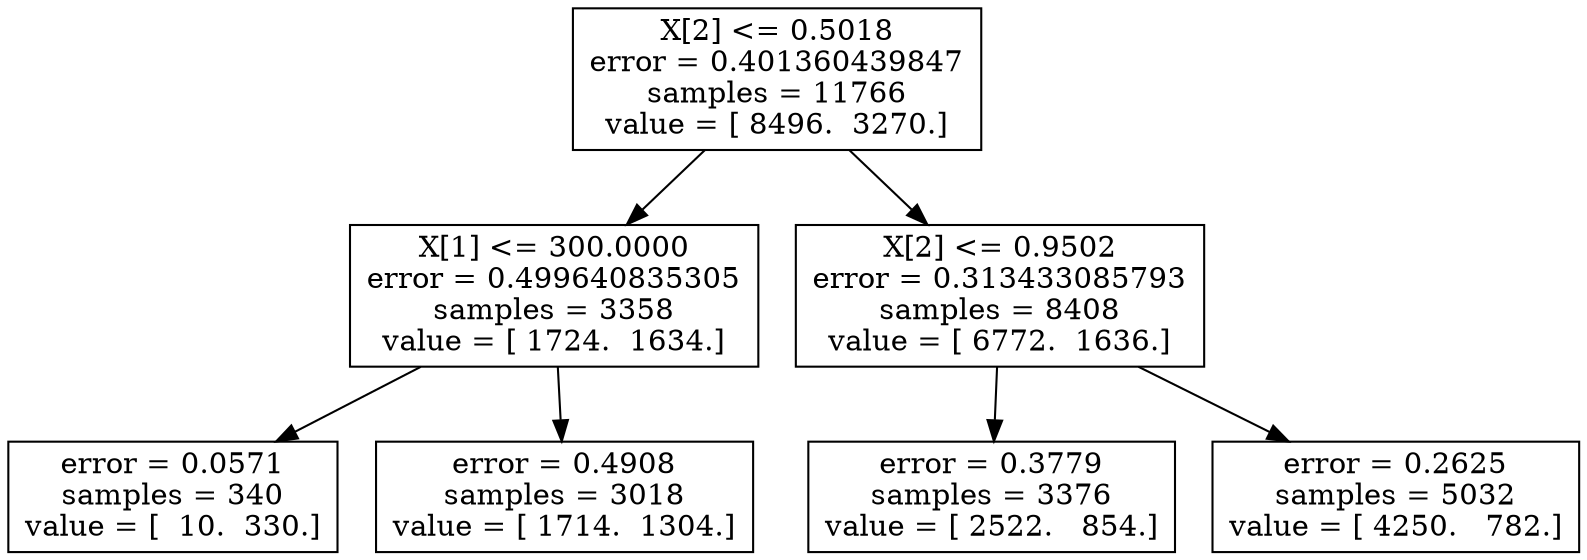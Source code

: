 digraph Tree {
0 [label="X[2] <= 0.5018\nerror = 0.401360439847\nsamples = 11766\nvalue = [ 8496.  3270.]", shape="box"] ;
1 [label="X[1] <= 300.0000\nerror = 0.499640835305\nsamples = 3358\nvalue = [ 1724.  1634.]", shape="box"] ;
0 -> 1 ;
2 [label="error = 0.0571\nsamples = 340\nvalue = [  10.  330.]", shape="box"] ;
1 -> 2 ;
3 [label="error = 0.4908\nsamples = 3018\nvalue = [ 1714.  1304.]", shape="box"] ;
1 -> 3 ;
4 [label="X[2] <= 0.9502\nerror = 0.313433085793\nsamples = 8408\nvalue = [ 6772.  1636.]", shape="box"] ;
0 -> 4 ;
5 [label="error = 0.3779\nsamples = 3376\nvalue = [ 2522.   854.]", shape="box"] ;
4 -> 5 ;
6 [label="error = 0.2625\nsamples = 5032\nvalue = [ 4250.   782.]", shape="box"] ;
4 -> 6 ;
}